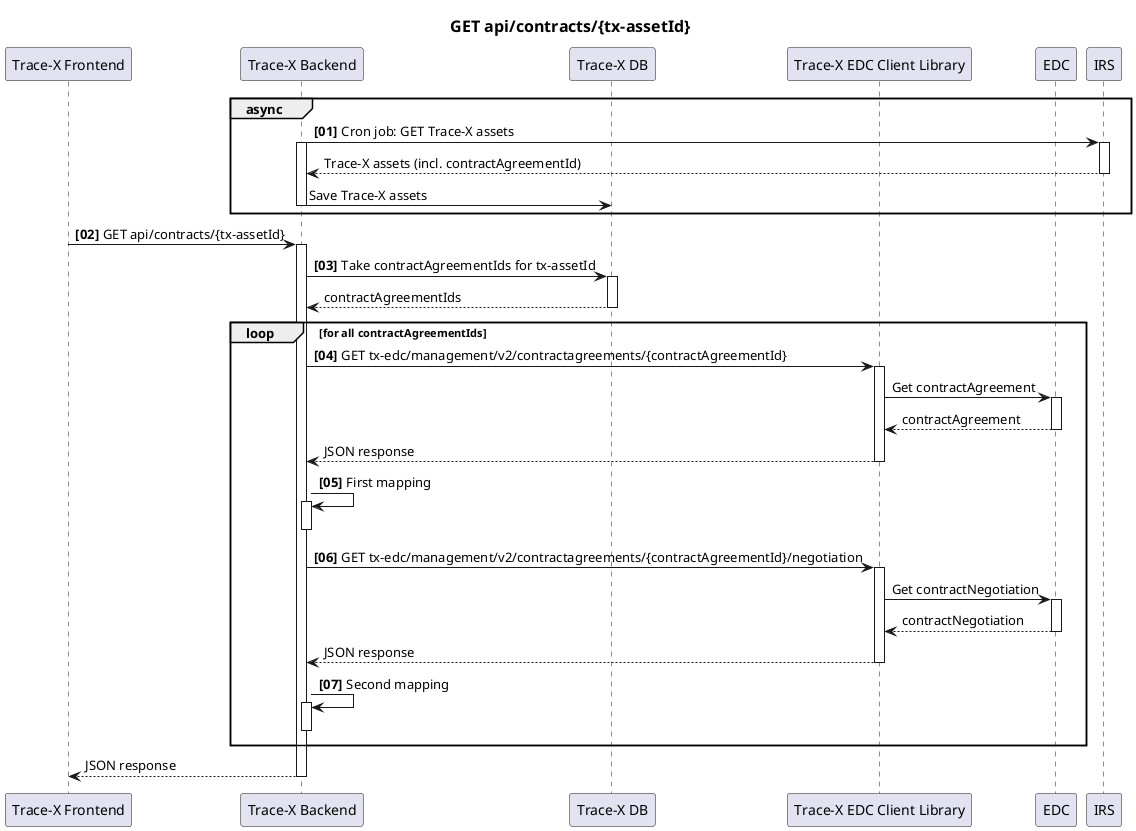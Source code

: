 @startuml
title
    ==GET api/contracts/{tx-assetId}
end title

autonumber "<B>[00]"

participant "Trace-X Frontend" as FE order 0
participant "Trace-X Backend" as BE order 1
participant "Trace-X DB" as DB order 2
participant "Trace-X EDC Client Library" as TXEDC order 3
participant "EDC" as EDC order 4
participant "IRS" as IRS order 5

group async
BE -> IRS: Cron job: GET Trace-X assets
activate BE
activate IRS
autonumber stop
IRS --> BE: Trace-X assets (incl. contractAgreementId)
deactivate IRS
BE -> DB: Save Trace-X assets
autonumber resume
deactivate BE
end

FE -> BE: GET api/contracts/{tx-assetId}
activate BE
BE -> DB: Take contractAgreementIds for tx-assetId
activate DB
autonumber stop
DB --> BE: contractAgreementIds
autonumber resume
deactivate DB

loop for all contractAgreementIds
BE -> TXEDC: GET tx-edc/management/v2/contractagreements/{contractAgreementId}
activate TXEDC
autonumber stop
TXEDC -> EDC: Get contractAgreement
activate EDC
EDC --> TXEDC: contractAgreement
deactivate EDC
TXEDC --> BE: JSON response
autonumber resume
deactivate TXEDC
BE -> BE: First mapping
activate BE
deactivate BE

BE -> TXEDC: GET tx-edc/management/v2/contractagreements/{contractAgreementId}/negotiation
activate TXEDC
autonumber stop
TXEDC -> EDC: Get contractNegotiation
activate EDC
EDC --> TXEDC: contractNegotiation
deactivate EDC
TXEDC --> BE: JSON response
autonumber resume
deactivate TXEDC
BE -> BE: Second mapping
activate BE
deactivate BE
end
autonumber stop
BE --> FE: JSON response
deactivate BE

@enduml
